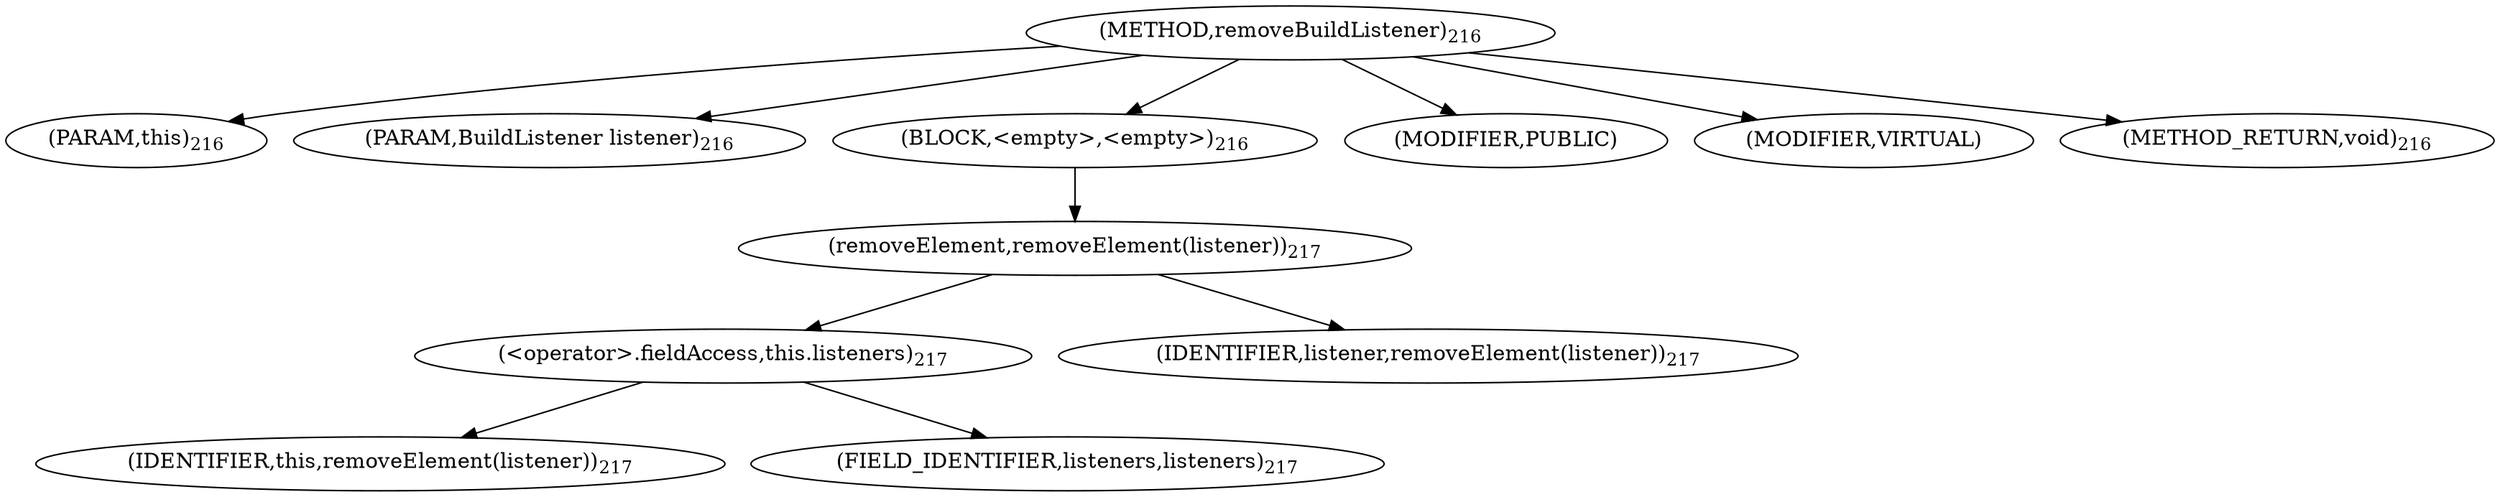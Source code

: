 digraph "removeBuildListener" {  
"613" [label = <(METHOD,removeBuildListener)<SUB>216</SUB>> ]
"614" [label = <(PARAM,this)<SUB>216</SUB>> ]
"615" [label = <(PARAM,BuildListener listener)<SUB>216</SUB>> ]
"616" [label = <(BLOCK,&lt;empty&gt;,&lt;empty&gt;)<SUB>216</SUB>> ]
"617" [label = <(removeElement,removeElement(listener))<SUB>217</SUB>> ]
"618" [label = <(&lt;operator&gt;.fieldAccess,this.listeners)<SUB>217</SUB>> ]
"619" [label = <(IDENTIFIER,this,removeElement(listener))<SUB>217</SUB>> ]
"620" [label = <(FIELD_IDENTIFIER,listeners,listeners)<SUB>217</SUB>> ]
"621" [label = <(IDENTIFIER,listener,removeElement(listener))<SUB>217</SUB>> ]
"622" [label = <(MODIFIER,PUBLIC)> ]
"623" [label = <(MODIFIER,VIRTUAL)> ]
"624" [label = <(METHOD_RETURN,void)<SUB>216</SUB>> ]
  "613" -> "614" 
  "613" -> "615" 
  "613" -> "616" 
  "613" -> "622" 
  "613" -> "623" 
  "613" -> "624" 
  "616" -> "617" 
  "617" -> "618" 
  "617" -> "621" 
  "618" -> "619" 
  "618" -> "620" 
}
